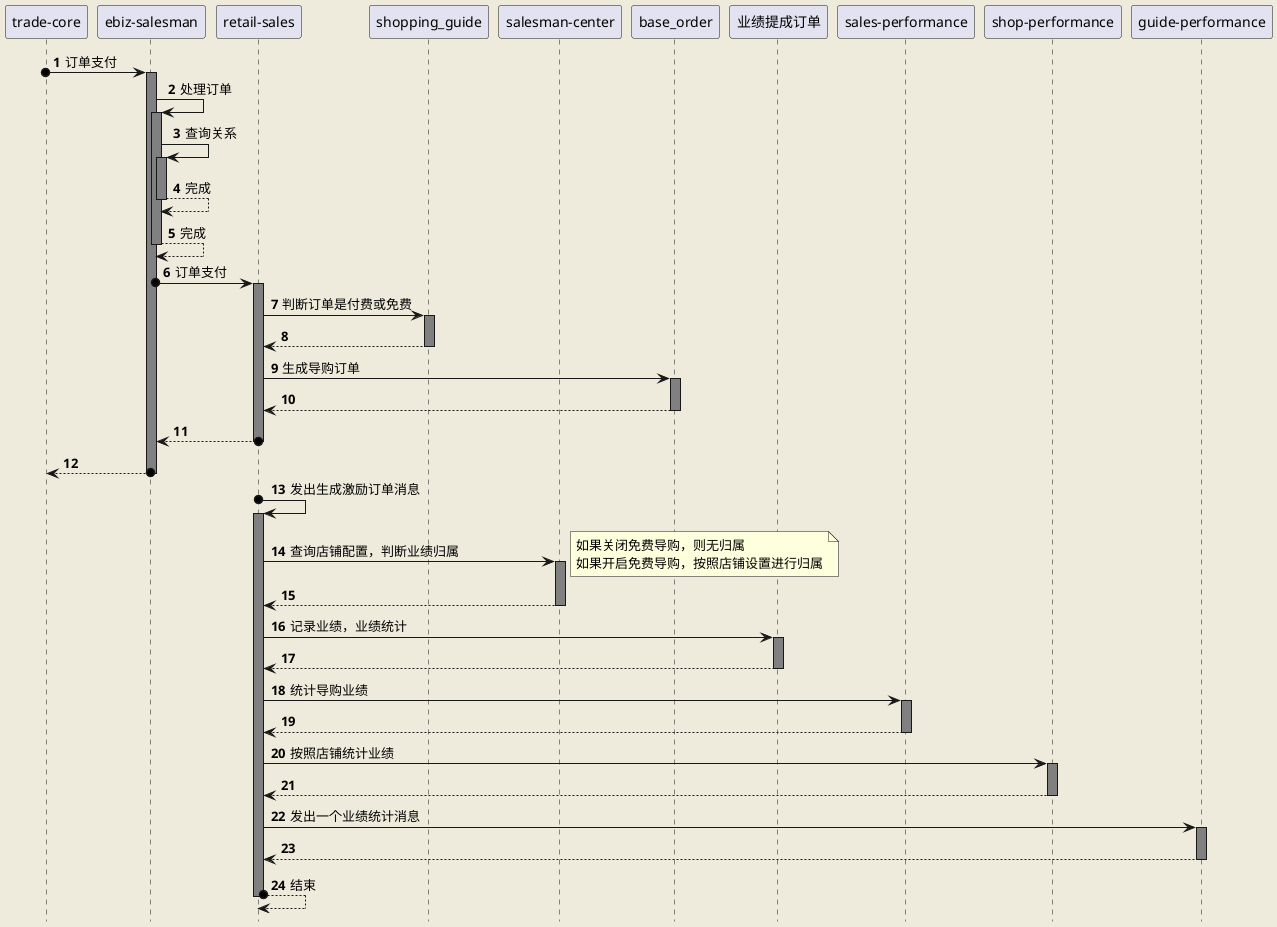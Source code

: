@startuml
'https://plantuml.com/sequence-diagram

hide footbox
skinparam backgroundColor #EEEBDC

skinparam sequence {
    LifeLineBackgroundColor grey
}

autonumber
autoActivate on

participant "trade-core" as trade
participant "ebiz-salesman" as ebiz
participant "retail-sales" as sales
participant "shopping_guide" as sg
participant "salesman-center" as salesman
participant "base_order" as base_order
participant "业绩提成订单" as acquired_order
participant "sales-performance" as salesPerformance
participant "shop-performance" as shopPerformance
participant "guide-performance" as performance

trade o-> ebiz : 订单支付

ebiz -> ebiz : 处理订单
ebiz -> ebiz : 查询关系
return 完成
return 完成

ebiz o-> sales : 订单支付

sales -> sg : 判断订单是付费或免费
return

sales -> base_order : 生成导购订单
return
return
return

sales o-> sales : 发出生成激励订单消息

sales -> salesman : 查询店铺配置，判断业绩归属
note right
    如果关闭免费导购，则无归属
    如果开启免费导购，按照店铺设置进行归属
end note
return

sales -> acquired_order : 记录业绩，业绩统计
return

sales -> salesPerformance : 统计导购业绩
return

sales -> shopPerformance : 按照店铺统计业绩
return

sales -> performance : 发出一个业绩统计消息
return

return 结束
@enduml